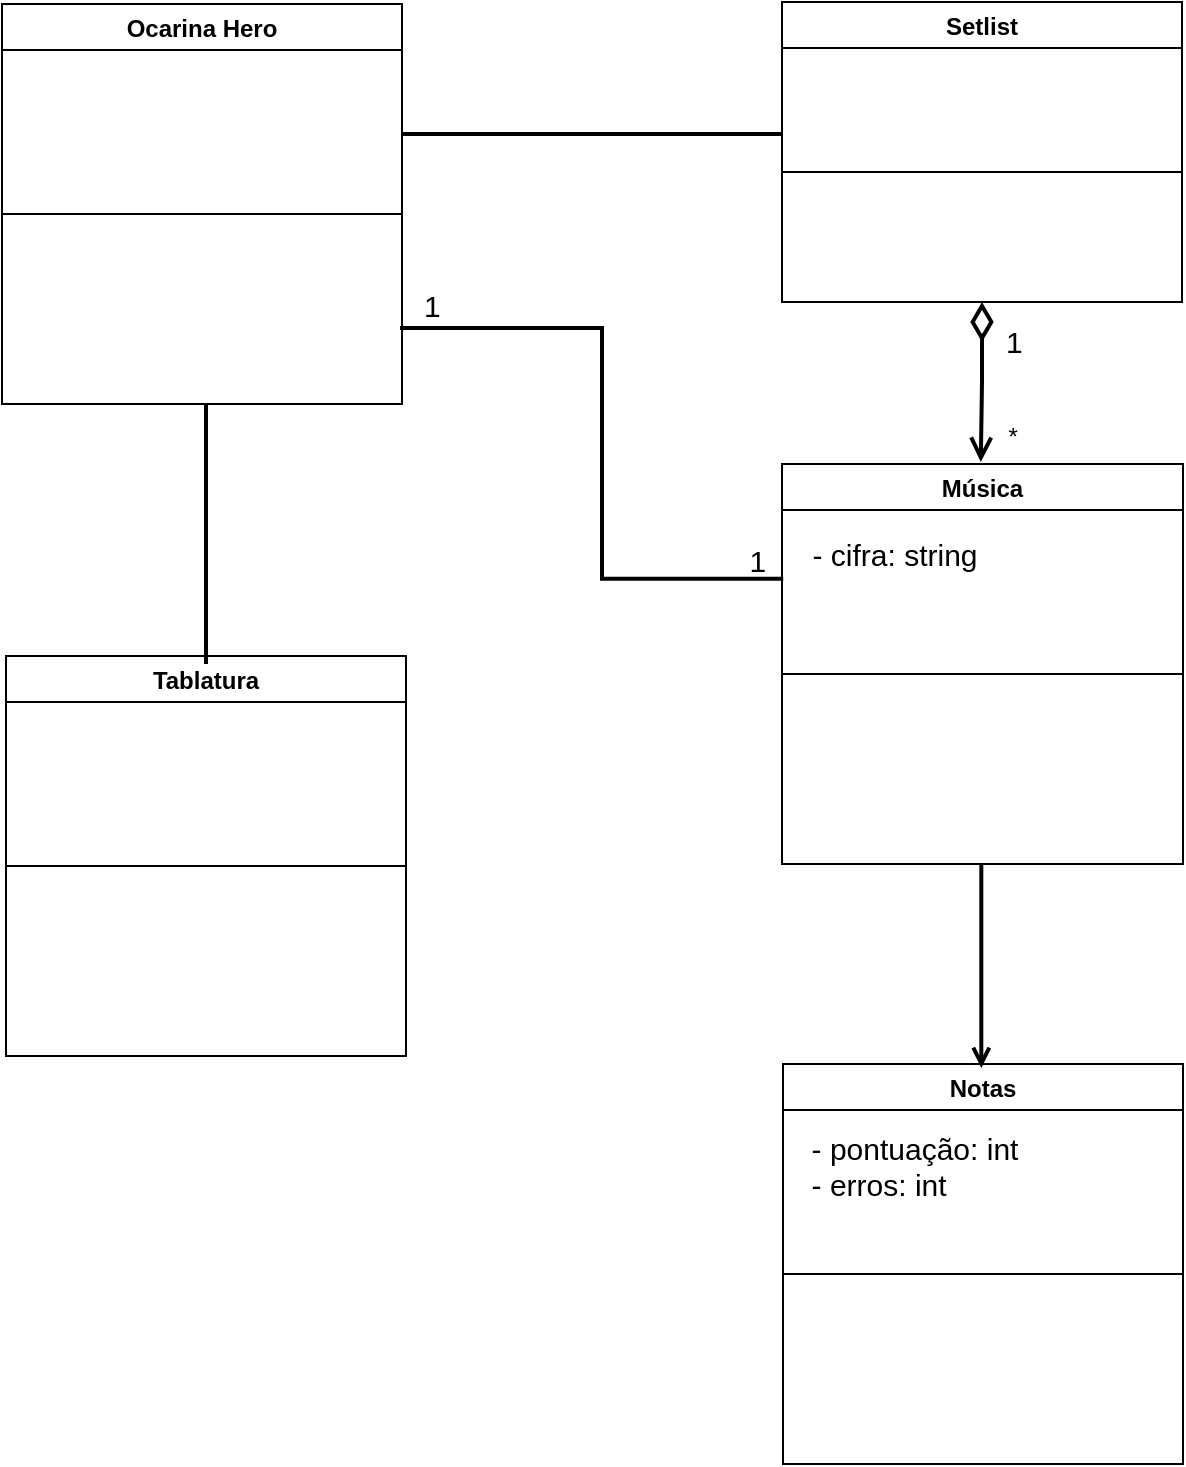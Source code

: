 <mxfile version="20.5.1" type="device"><diagram id="c2fp6kHIb7IM-y4I3sJs" name="Página-1"><mxGraphModel dx="1896" dy="1036" grid="1" gridSize="10" guides="1" tooltips="1" connect="1" arrows="1" fold="1" page="1" pageScale="1" pageWidth="827" pageHeight="1169" math="0" shadow="0"><root><mxCell id="0"/><mxCell id="1" parent="0"/><mxCell id="bppq2y-K4nF6ideFdKux-4" value="Ocarina Hero" style="swimlane;" vertex="1" parent="1"><mxGeometry x="137" y="40" width="200" height="200" as="geometry"/></mxCell><mxCell id="bppq2y-K4nF6ideFdKux-12" value="" style="line;strokeWidth=1;html=1;" vertex="1" parent="bppq2y-K4nF6ideFdKux-4"><mxGeometry y="100" width="200" height="10" as="geometry"/></mxCell><mxCell id="bppq2y-K4nF6ideFdKux-5" value="Tablatura" style="swimlane;" vertex="1" parent="1"><mxGeometry x="139" y="366" width="200" height="200" as="geometry"/></mxCell><mxCell id="bppq2y-K4nF6ideFdKux-11" value="" style="line;strokeWidth=1;html=1;" vertex="1" parent="bppq2y-K4nF6ideFdKux-5"><mxGeometry y="100" width="200" height="10" as="geometry"/></mxCell><mxCell id="bppq2y-K4nF6ideFdKux-6" value="Notas" style="swimlane;" vertex="1" parent="1"><mxGeometry x="527.5" y="570" width="200" height="200" as="geometry"><mxRectangle x="570" y="320" width="70" height="30" as="alternateBounds"/></mxGeometry></mxCell><mxCell id="bppq2y-K4nF6ideFdKux-9" value="" style="line;strokeWidth=1;html=1;" vertex="1" parent="bppq2y-K4nF6ideFdKux-6"><mxGeometry y="100" width="200" height="10" as="geometry"/></mxCell><mxCell id="bppq2y-K4nF6ideFdKux-13" value="&lt;font style=&quot;font-size: 15px;&quot;&gt;- pontuação: int&lt;br&gt;&lt;/font&gt;&lt;div style=&quot;text-align: left; font-size: 15px;&quot;&gt;&lt;span style=&quot;background-color: initial;&quot;&gt;&lt;font style=&quot;font-size: 15px;&quot;&gt;- erros: int&lt;/font&gt;&lt;/span&gt;&lt;/div&gt;&lt;div style=&quot;text-align: left; font-size: 15px;&quot;&gt;&lt;span style=&quot;background-color: initial;&quot;&gt;&lt;br&gt;&lt;/span&gt;&lt;/div&gt;" style="text;html=1;align=center;verticalAlign=middle;resizable=0;points=[];autosize=1;strokeColor=none;fillColor=none;strokeWidth=15;" vertex="1" parent="bppq2y-K4nF6ideFdKux-6"><mxGeometry y="25" width="130" height="70" as="geometry"/></mxCell><mxCell id="bppq2y-K4nF6ideFdKux-7" value="Música" style="swimlane;startSize=23;" vertex="1" parent="1"><mxGeometry x="527" y="270" width="200.5" height="200" as="geometry"/></mxCell><mxCell id="bppq2y-K4nF6ideFdKux-10" value="" style="line;strokeWidth=1;html=1;" vertex="1" parent="bppq2y-K4nF6ideFdKux-7"><mxGeometry x="0.5" y="100" width="200" height="10" as="geometry"/></mxCell><mxCell id="bppq2y-K4nF6ideFdKux-14" value="&lt;font style=&quot;font-size: 15px;&quot;&gt;- cifra: string&lt;/font&gt;" style="text;html=1;align=center;verticalAlign=middle;resizable=0;points=[];autosize=1;strokeColor=none;fillColor=none;" vertex="1" parent="bppq2y-K4nF6ideFdKux-7"><mxGeometry x="0.5" y="30" width="110" height="30" as="geometry"/></mxCell><mxCell id="bppq2y-K4nF6ideFdKux-15" value="Setlist" style="swimlane;" vertex="1" parent="1"><mxGeometry x="527" y="39" width="200" height="150" as="geometry"/></mxCell><mxCell id="bppq2y-K4nF6ideFdKux-16" value="" style="line;strokeWidth=1;html=1;" vertex="1" parent="bppq2y-K4nF6ideFdKux-15"><mxGeometry y="80" width="200" height="10" as="geometry"/></mxCell><mxCell id="bppq2y-K4nF6ideFdKux-18" value="" style="line;strokeWidth=2;html=1;strokeColor=default;" vertex="1" parent="1"><mxGeometry x="337.5" y="100" width="190" height="10" as="geometry"/></mxCell><mxCell id="bppq2y-K4nF6ideFdKux-19" value="" style="endArrow=open;shadow=0;strokeWidth=2;rounded=0;endFill=1;edgeStyle=elbowEdgeStyle;elbow=vertical;startArrow=diamondThin;startFill=0;targetPerimeterSpacing=6;endSize=8;startSize=14;exitX=0.5;exitY=1;exitDx=0;exitDy=0;" edge="1" parent="1" source="bppq2y-K4nF6ideFdKux-15"><mxGeometry x="0.5" y="41" relative="1" as="geometry"><mxPoint x="637" y="190" as="sourcePoint"/><mxPoint x="626.41" y="269" as="targetPoint"/><mxPoint x="-40" y="32" as="offset"/></mxGeometry></mxCell><mxCell id="bppq2y-K4nF6ideFdKux-20" value="1" style="resizable=0;align=left;verticalAlign=bottom;labelBackgroundColor=none;fontSize=15;" connectable="0" vertex="1" parent="bppq2y-K4nF6ideFdKux-19"><mxGeometry x="-1" relative="1" as="geometry"><mxPoint x="10" y="30" as="offset"/></mxGeometry></mxCell><mxCell id="bppq2y-K4nF6ideFdKux-21" value="*" style="resizable=0;align=right;verticalAlign=bottom;labelBackgroundColor=none;fontSize=12;" connectable="0" vertex="1" parent="bppq2y-K4nF6ideFdKux-19"><mxGeometry x="1" relative="1" as="geometry"><mxPoint x="20" y="-4" as="offset"/></mxGeometry></mxCell><mxCell id="bppq2y-K4nF6ideFdKux-22" value="" style="endArrow=open;shadow=0;strokeWidth=2;rounded=0;endFill=1;edgeStyle=elbowEdgeStyle;elbow=vertical;" edge="1" parent="1"><mxGeometry x="0.5" y="41" relative="1" as="geometry"><mxPoint x="626.66" y="470" as="sourcePoint"/><mxPoint x="626.66" y="572" as="targetPoint"/><mxPoint x="-40" y="32" as="offset"/><Array as="points"><mxPoint x="626.66" y="522"/></Array></mxGeometry></mxCell><mxCell id="bppq2y-K4nF6ideFdKux-25" value="" style="endArrow=none;shadow=0;strokeWidth=2;rounded=0;endFill=0;edgeStyle=elbowEdgeStyle;elbow=horizontal;exitX=1;exitY=0.75;exitDx=0;exitDy=0;entryX=0.001;entryY=0.912;entryDx=0;entryDy=0;entryPerimeter=0;" edge="1" parent="1" target="bppq2y-K4nF6ideFdKux-14"><mxGeometry x="0.5" y="41" relative="1" as="geometry"><mxPoint x="336" y="202" as="sourcePoint"/><mxPoint x="517" y="330" as="targetPoint"/><mxPoint x="-40" y="32" as="offset"/><Array as="points"><mxPoint x="437" y="260"/></Array></mxGeometry></mxCell><mxCell id="bppq2y-K4nF6ideFdKux-26" value="1" style="resizable=0;align=left;verticalAlign=bottom;labelBackgroundColor=none;fontSize=15;" connectable="0" vertex="1" parent="bppq2y-K4nF6ideFdKux-25"><mxGeometry x="-1" relative="1" as="geometry"><mxPoint x="10" y="-1" as="offset"/></mxGeometry></mxCell><mxCell id="bppq2y-K4nF6ideFdKux-27" value="1" style="resizable=0;align=right;verticalAlign=bottom;labelBackgroundColor=none;fontSize=15;" connectable="0" vertex="1" parent="bppq2y-K4nF6ideFdKux-25"><mxGeometry x="1" relative="1" as="geometry"><mxPoint x="-7" y="1" as="offset"/></mxGeometry></mxCell><mxCell id="bppq2y-K4nF6ideFdKux-31" value="" style="line;strokeWidth=2;direction=south;html=1;strokeColor=default;fontSize=15;" vertex="1" parent="1"><mxGeometry x="234" y="240" width="10" height="130" as="geometry"/></mxCell></root></mxGraphModel></diagram></mxfile>